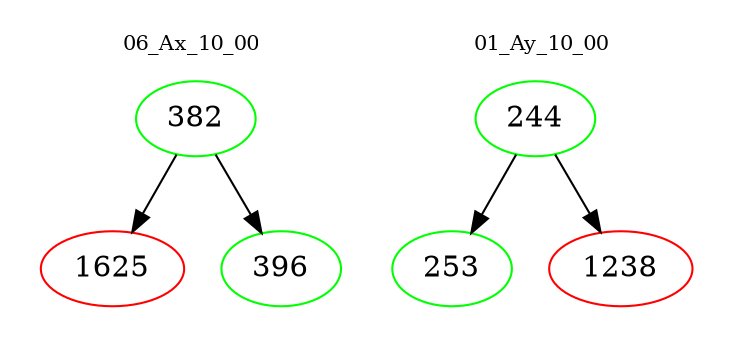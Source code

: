 digraph{
subgraph cluster_0 {
color = white
label = "06_Ax_10_00";
fontsize=10;
T0_382 [label="382", color="green"]
T0_382 -> T0_1625 [color="black"]
T0_1625 [label="1625", color="red"]
T0_382 -> T0_396 [color="black"]
T0_396 [label="396", color="green"]
}
subgraph cluster_1 {
color = white
label = "01_Ay_10_00";
fontsize=10;
T1_244 [label="244", color="green"]
T1_244 -> T1_253 [color="black"]
T1_253 [label="253", color="green"]
T1_244 -> T1_1238 [color="black"]
T1_1238 [label="1238", color="red"]
}
}

